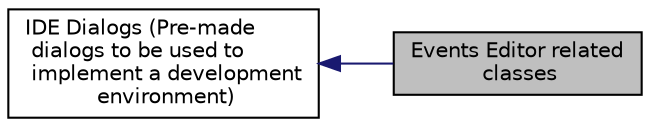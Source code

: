 digraph "Events Editor related classes"
{
  edge [fontname="Helvetica",fontsize="10",labelfontname="Helvetica",labelfontsize="10"];
  node [fontname="Helvetica",fontsize="10",shape=record];
  rankdir=LR;
  Node1 [label="IDE Dialogs (Pre-made\l dialogs to be used to\l implement a development\l environment)",height=0.2,width=0.4,color="black", fillcolor="white", style="filled",URL="$group___i_d_e_dialogs.html"];
  Node0 [label="Events Editor related\l classes",height=0.2,width=0.4,color="black", fillcolor="grey75", style="filled" fontcolor="black"];
  Node1->Node0 [shape=plaintext, color="midnightblue", dir="back", style="solid"];
}
